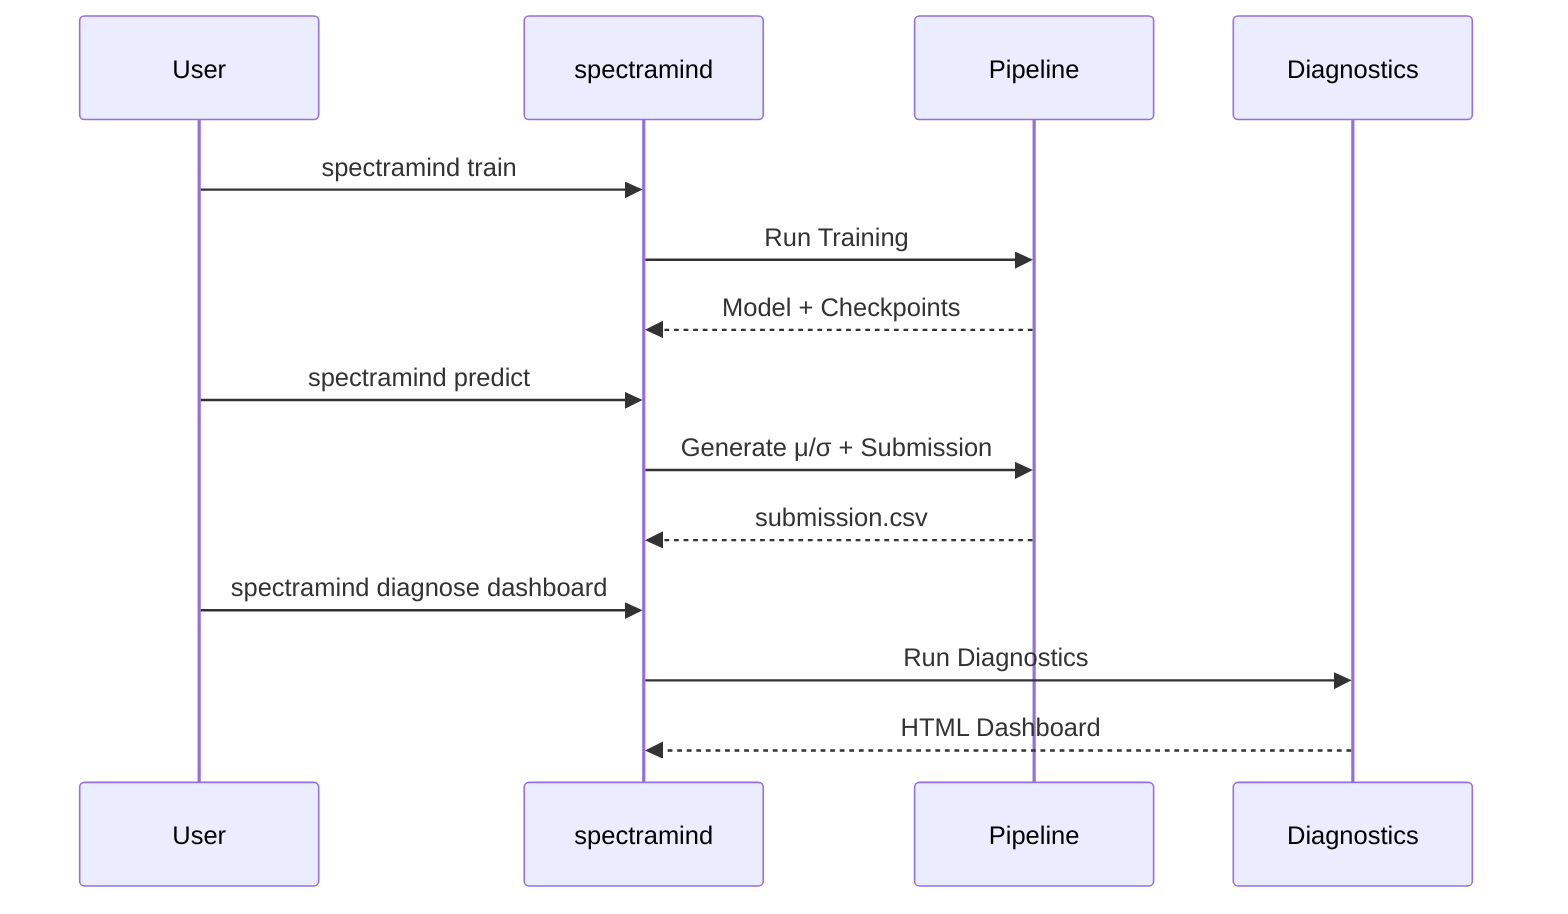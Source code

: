 sequenceDiagram
  participant U as User
  participant CLI as spectramind
  participant P as Pipeline
  participant D as Diagnostics

  U->>CLI: spectramind train
  CLI->>P: Run Training
  P-->>CLI: Model + Checkpoints

  U->>CLI: spectramind predict
  CLI->>P: Generate μ/σ + Submission
  P-->>CLI: submission.csv

  U->>CLI: spectramind diagnose dashboard
  CLI->>D: Run Diagnostics
  D-->>CLI: HTML Dashboard